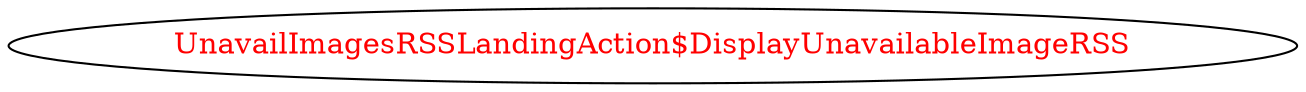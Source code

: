 digraph dependencyGraph {
 concentrate=true;
 ranksep="2.0";
 rankdir="LR"; 
 splines="ortho";
"UnavailImagesRSSLandingAction$DisplayUnavailableImageRSS" [fontcolor="red"];
}